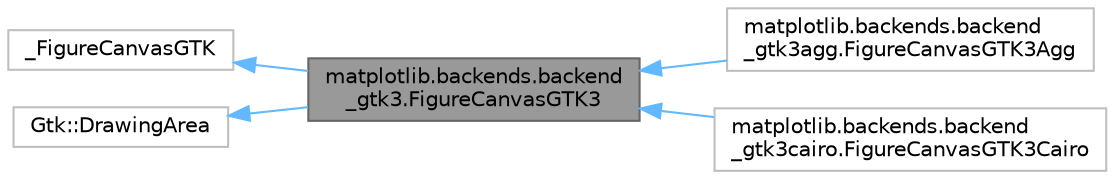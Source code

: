 digraph "matplotlib.backends.backend_gtk3.FigureCanvasGTK3"
{
 // LATEX_PDF_SIZE
  bgcolor="transparent";
  edge [fontname=Helvetica,fontsize=10,labelfontname=Helvetica,labelfontsize=10];
  node [fontname=Helvetica,fontsize=10,shape=box,height=0.2,width=0.4];
  rankdir="LR";
  Node1 [id="Node000001",label="matplotlib.backends.backend\l_gtk3.FigureCanvasGTK3",height=0.2,width=0.4,color="gray40", fillcolor="grey60", style="filled", fontcolor="black",tooltip=" "];
  Node2 -> Node1 [id="edge5_Node000001_Node000002",dir="back",color="steelblue1",style="solid",tooltip=" "];
  Node2 [id="Node000002",label="_FigureCanvasGTK",height=0.2,width=0.4,color="grey75", fillcolor="white", style="filled",URL="$d8/da2/class__FigureCanvasGTK.html",tooltip=" "];
  Node3 -> Node1 [id="edge6_Node000001_Node000003",dir="back",color="steelblue1",style="solid",tooltip=" "];
  Node3 [id="Node000003",label="Gtk::DrawingArea",height=0.2,width=0.4,color="grey75", fillcolor="white", style="filled",tooltip=" "];
  Node1 -> Node4 [id="edge7_Node000001_Node000004",dir="back",color="steelblue1",style="solid",tooltip=" "];
  Node4 [id="Node000004",label="matplotlib.backends.backend\l_gtk3agg.FigureCanvasGTK3Agg",height=0.2,width=0.4,color="grey75", fillcolor="white", style="filled",URL="$d5/d2c/classmatplotlib_1_1backends_1_1backend__gtk3agg_1_1FigureCanvasGTK3Agg.html",tooltip=" "];
  Node1 -> Node5 [id="edge8_Node000001_Node000005",dir="back",color="steelblue1",style="solid",tooltip=" "];
  Node5 [id="Node000005",label="matplotlib.backends.backend\l_gtk3cairo.FigureCanvasGTK3Cairo",height=0.2,width=0.4,color="grey75", fillcolor="white", style="filled",URL="$d6/d9d/classmatplotlib_1_1backends_1_1backend__gtk3cairo_1_1FigureCanvasGTK3Cairo.html",tooltip=" "];
}
